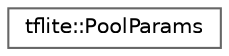 digraph "Graphical Class Hierarchy"
{
 // LATEX_PDF_SIZE
  bgcolor="transparent";
  edge [fontname=Helvetica,fontsize=10,labelfontname=Helvetica,labelfontsize=10];
  node [fontname=Helvetica,fontsize=10,shape=box,height=0.2,width=0.4];
  rankdir="LR";
  Node0 [id="Node000000",label="tflite::PoolParams",height=0.2,width=0.4,color="grey40", fillcolor="white", style="filled",URL="$structtflite_1_1_pool_params.html",tooltip=" "];
}
